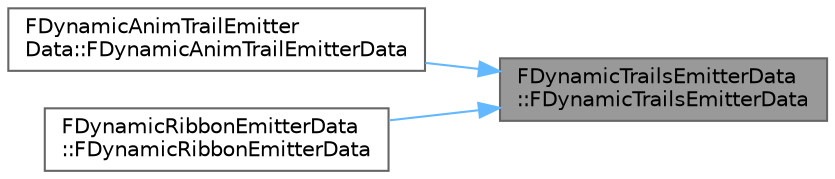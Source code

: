 digraph "FDynamicTrailsEmitterData::FDynamicTrailsEmitterData"
{
 // INTERACTIVE_SVG=YES
 // LATEX_PDF_SIZE
  bgcolor="transparent";
  edge [fontname=Helvetica,fontsize=10,labelfontname=Helvetica,labelfontsize=10];
  node [fontname=Helvetica,fontsize=10,shape=box,height=0.2,width=0.4];
  rankdir="RL";
  Node1 [id="Node000001",label="FDynamicTrailsEmitterData\l::FDynamicTrailsEmitterData",height=0.2,width=0.4,color="gray40", fillcolor="grey60", style="filled", fontcolor="black",tooltip=" "];
  Node1 -> Node2 [id="edge1_Node000001_Node000002",dir="back",color="steelblue1",style="solid",tooltip=" "];
  Node2 [id="Node000002",label="FDynamicAnimTrailEmitter\lData::FDynamicAnimTrailEmitterData",height=0.2,width=0.4,color="grey40", fillcolor="white", style="filled",URL="$df/dfd/structFDynamicAnimTrailEmitterData.html#a4c7f64e582332aef59a7563b08c3471b",tooltip=" "];
  Node1 -> Node3 [id="edge2_Node000001_Node000003",dir="back",color="steelblue1",style="solid",tooltip=" "];
  Node3 [id="Node000003",label="FDynamicRibbonEmitterData\l::FDynamicRibbonEmitterData",height=0.2,width=0.4,color="grey40", fillcolor="white", style="filled",URL="$d8/d9f/structFDynamicRibbonEmitterData.html#aeb8408bd4104571e3042852acd306a10",tooltip=" "];
}
